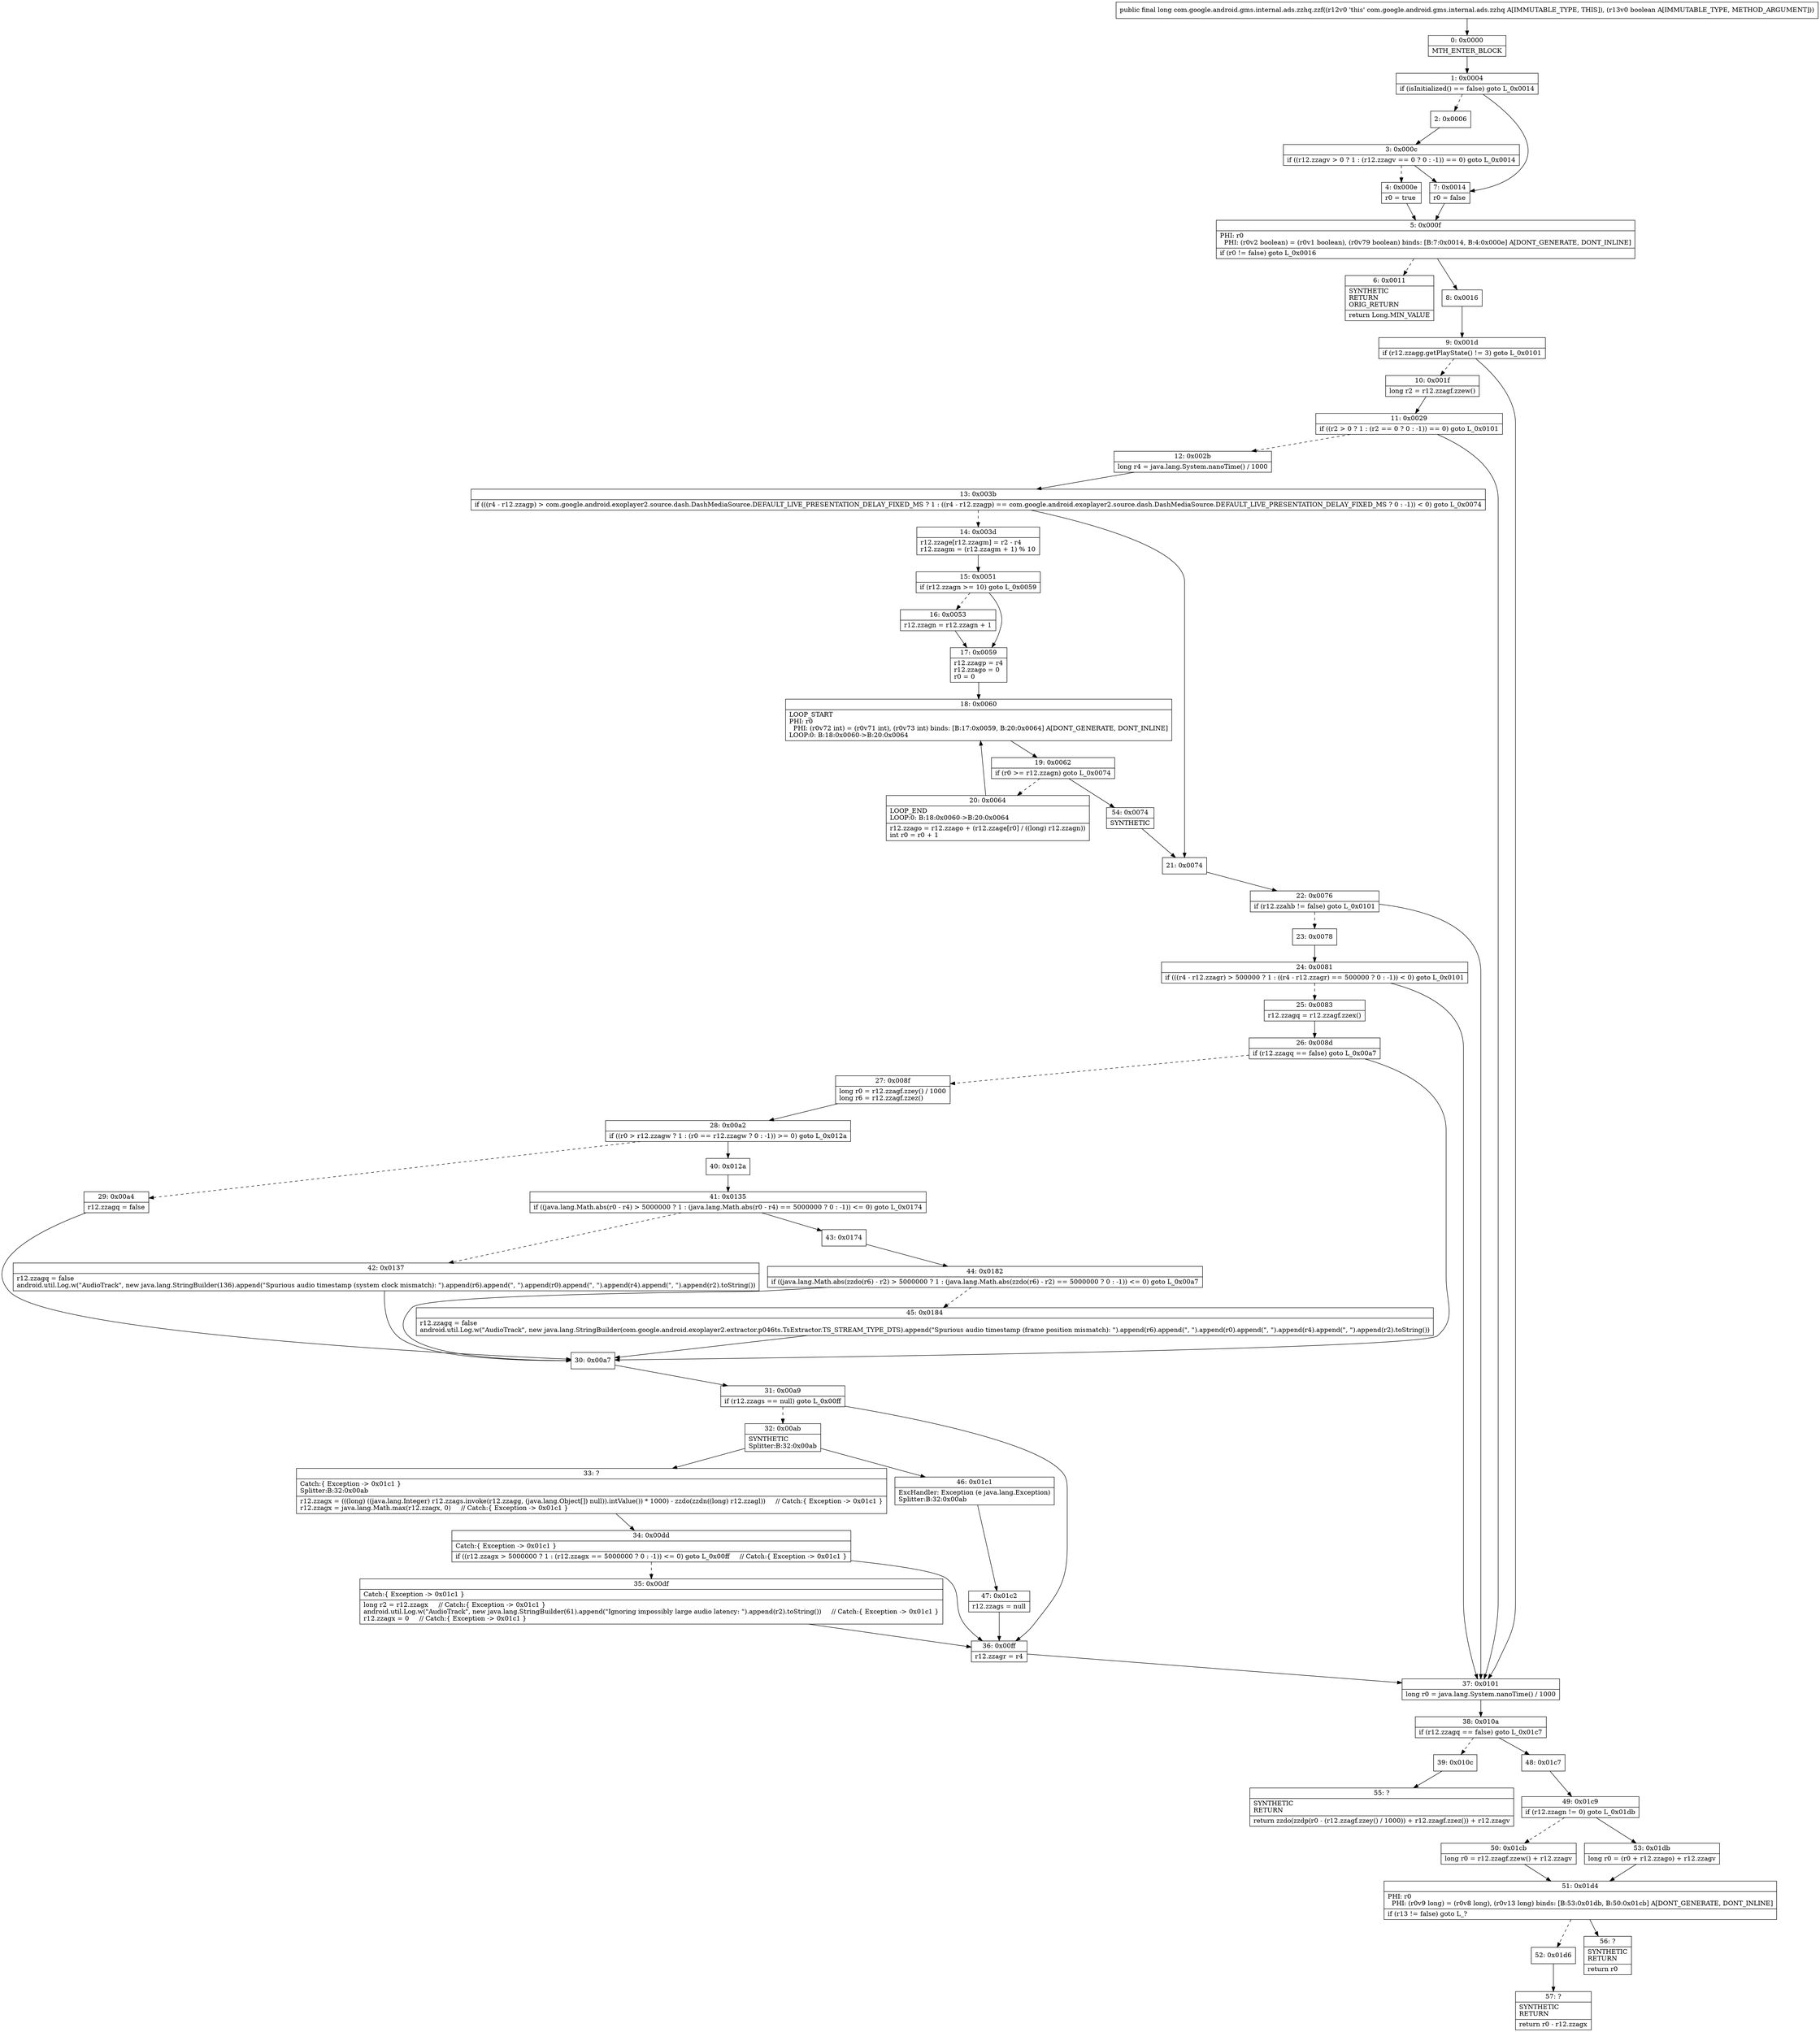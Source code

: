 digraph "CFG forcom.google.android.gms.internal.ads.zzhq.zzf(Z)J" {
Node_0 [shape=record,label="{0\:\ 0x0000|MTH_ENTER_BLOCK\l}"];
Node_1 [shape=record,label="{1\:\ 0x0004|if (isInitialized() == false) goto L_0x0014\l}"];
Node_2 [shape=record,label="{2\:\ 0x0006}"];
Node_3 [shape=record,label="{3\:\ 0x000c|if ((r12.zzagv \> 0 ? 1 : (r12.zzagv == 0 ? 0 : \-1)) == 0) goto L_0x0014\l}"];
Node_4 [shape=record,label="{4\:\ 0x000e|r0 = true\l}"];
Node_5 [shape=record,label="{5\:\ 0x000f|PHI: r0 \l  PHI: (r0v2 boolean) = (r0v1 boolean), (r0v79 boolean) binds: [B:7:0x0014, B:4:0x000e] A[DONT_GENERATE, DONT_INLINE]\l|if (r0 != false) goto L_0x0016\l}"];
Node_6 [shape=record,label="{6\:\ 0x0011|SYNTHETIC\lRETURN\lORIG_RETURN\l|return Long.MIN_VALUE\l}"];
Node_7 [shape=record,label="{7\:\ 0x0014|r0 = false\l}"];
Node_8 [shape=record,label="{8\:\ 0x0016}"];
Node_9 [shape=record,label="{9\:\ 0x001d|if (r12.zzagg.getPlayState() != 3) goto L_0x0101\l}"];
Node_10 [shape=record,label="{10\:\ 0x001f|long r2 = r12.zzagf.zzew()\l}"];
Node_11 [shape=record,label="{11\:\ 0x0029|if ((r2 \> 0 ? 1 : (r2 == 0 ? 0 : \-1)) == 0) goto L_0x0101\l}"];
Node_12 [shape=record,label="{12\:\ 0x002b|long r4 = java.lang.System.nanoTime() \/ 1000\l}"];
Node_13 [shape=record,label="{13\:\ 0x003b|if (((r4 \- r12.zzagp) \> com.google.android.exoplayer2.source.dash.DashMediaSource.DEFAULT_LIVE_PRESENTATION_DELAY_FIXED_MS ? 1 : ((r4 \- r12.zzagp) == com.google.android.exoplayer2.source.dash.DashMediaSource.DEFAULT_LIVE_PRESENTATION_DELAY_FIXED_MS ? 0 : \-1)) \< 0) goto L_0x0074\l}"];
Node_14 [shape=record,label="{14\:\ 0x003d|r12.zzage[r12.zzagm] = r2 \- r4\lr12.zzagm = (r12.zzagm + 1) % 10\l}"];
Node_15 [shape=record,label="{15\:\ 0x0051|if (r12.zzagn \>= 10) goto L_0x0059\l}"];
Node_16 [shape=record,label="{16\:\ 0x0053|r12.zzagn = r12.zzagn + 1\l}"];
Node_17 [shape=record,label="{17\:\ 0x0059|r12.zzagp = r4\lr12.zzago = 0\lr0 = 0\l}"];
Node_18 [shape=record,label="{18\:\ 0x0060|LOOP_START\lPHI: r0 \l  PHI: (r0v72 int) = (r0v71 int), (r0v73 int) binds: [B:17:0x0059, B:20:0x0064] A[DONT_GENERATE, DONT_INLINE]\lLOOP:0: B:18:0x0060\-\>B:20:0x0064\l}"];
Node_19 [shape=record,label="{19\:\ 0x0062|if (r0 \>= r12.zzagn) goto L_0x0074\l}"];
Node_20 [shape=record,label="{20\:\ 0x0064|LOOP_END\lLOOP:0: B:18:0x0060\-\>B:20:0x0064\l|r12.zzago = r12.zzago + (r12.zzage[r0] \/ ((long) r12.zzagn))\lint r0 = r0 + 1\l}"];
Node_21 [shape=record,label="{21\:\ 0x0074}"];
Node_22 [shape=record,label="{22\:\ 0x0076|if (r12.zzahb != false) goto L_0x0101\l}"];
Node_23 [shape=record,label="{23\:\ 0x0078}"];
Node_24 [shape=record,label="{24\:\ 0x0081|if (((r4 \- r12.zzagr) \> 500000 ? 1 : ((r4 \- r12.zzagr) == 500000 ? 0 : \-1)) \< 0) goto L_0x0101\l}"];
Node_25 [shape=record,label="{25\:\ 0x0083|r12.zzagq = r12.zzagf.zzex()\l}"];
Node_26 [shape=record,label="{26\:\ 0x008d|if (r12.zzagq == false) goto L_0x00a7\l}"];
Node_27 [shape=record,label="{27\:\ 0x008f|long r0 = r12.zzagf.zzey() \/ 1000\llong r6 = r12.zzagf.zzez()\l}"];
Node_28 [shape=record,label="{28\:\ 0x00a2|if ((r0 \> r12.zzagw ? 1 : (r0 == r12.zzagw ? 0 : \-1)) \>= 0) goto L_0x012a\l}"];
Node_29 [shape=record,label="{29\:\ 0x00a4|r12.zzagq = false\l}"];
Node_30 [shape=record,label="{30\:\ 0x00a7}"];
Node_31 [shape=record,label="{31\:\ 0x00a9|if (r12.zzags == null) goto L_0x00ff\l}"];
Node_32 [shape=record,label="{32\:\ 0x00ab|SYNTHETIC\lSplitter:B:32:0x00ab\l}"];
Node_33 [shape=record,label="{33\:\ ?|Catch:\{ Exception \-\> 0x01c1 \}\lSplitter:B:32:0x00ab\l|r12.zzagx = (((long) ((java.lang.Integer) r12.zzags.invoke(r12.zzagg, (java.lang.Object[]) null)).intValue()) * 1000) \- zzdo(zzdn((long) r12.zzagl))     \/\/ Catch:\{ Exception \-\> 0x01c1 \}\lr12.zzagx = java.lang.Math.max(r12.zzagx, 0)     \/\/ Catch:\{ Exception \-\> 0x01c1 \}\l}"];
Node_34 [shape=record,label="{34\:\ 0x00dd|Catch:\{ Exception \-\> 0x01c1 \}\l|if ((r12.zzagx \> 5000000 ? 1 : (r12.zzagx == 5000000 ? 0 : \-1)) \<= 0) goto L_0x00ff     \/\/ Catch:\{ Exception \-\> 0x01c1 \}\l}"];
Node_35 [shape=record,label="{35\:\ 0x00df|Catch:\{ Exception \-\> 0x01c1 \}\l|long r2 = r12.zzagx     \/\/ Catch:\{ Exception \-\> 0x01c1 \}\landroid.util.Log.w(\"AudioTrack\", new java.lang.StringBuilder(61).append(\"Ignoring impossibly large audio latency: \").append(r2).toString())     \/\/ Catch:\{ Exception \-\> 0x01c1 \}\lr12.zzagx = 0     \/\/ Catch:\{ Exception \-\> 0x01c1 \}\l}"];
Node_36 [shape=record,label="{36\:\ 0x00ff|r12.zzagr = r4\l}"];
Node_37 [shape=record,label="{37\:\ 0x0101|long r0 = java.lang.System.nanoTime() \/ 1000\l}"];
Node_38 [shape=record,label="{38\:\ 0x010a|if (r12.zzagq == false) goto L_0x01c7\l}"];
Node_39 [shape=record,label="{39\:\ 0x010c}"];
Node_40 [shape=record,label="{40\:\ 0x012a}"];
Node_41 [shape=record,label="{41\:\ 0x0135|if ((java.lang.Math.abs(r0 \- r4) \> 5000000 ? 1 : (java.lang.Math.abs(r0 \- r4) == 5000000 ? 0 : \-1)) \<= 0) goto L_0x0174\l}"];
Node_42 [shape=record,label="{42\:\ 0x0137|r12.zzagq = false\landroid.util.Log.w(\"AudioTrack\", new java.lang.StringBuilder(136).append(\"Spurious audio timestamp (system clock mismatch): \").append(r6).append(\", \").append(r0).append(\", \").append(r4).append(\", \").append(r2).toString())\l}"];
Node_43 [shape=record,label="{43\:\ 0x0174}"];
Node_44 [shape=record,label="{44\:\ 0x0182|if ((java.lang.Math.abs(zzdo(r6) \- r2) \> 5000000 ? 1 : (java.lang.Math.abs(zzdo(r6) \- r2) == 5000000 ? 0 : \-1)) \<= 0) goto L_0x00a7\l}"];
Node_45 [shape=record,label="{45\:\ 0x0184|r12.zzagq = false\landroid.util.Log.w(\"AudioTrack\", new java.lang.StringBuilder(com.google.android.exoplayer2.extractor.p046ts.TsExtractor.TS_STREAM_TYPE_DTS).append(\"Spurious audio timestamp (frame position mismatch): \").append(r6).append(\", \").append(r0).append(\", \").append(r4).append(\", \").append(r2).toString())\l}"];
Node_46 [shape=record,label="{46\:\ 0x01c1|ExcHandler: Exception (e java.lang.Exception)\lSplitter:B:32:0x00ab\l}"];
Node_47 [shape=record,label="{47\:\ 0x01c2|r12.zzags = null\l}"];
Node_48 [shape=record,label="{48\:\ 0x01c7}"];
Node_49 [shape=record,label="{49\:\ 0x01c9|if (r12.zzagn != 0) goto L_0x01db\l}"];
Node_50 [shape=record,label="{50\:\ 0x01cb|long r0 = r12.zzagf.zzew() + r12.zzagv\l}"];
Node_51 [shape=record,label="{51\:\ 0x01d4|PHI: r0 \l  PHI: (r0v9 long) = (r0v8 long), (r0v13 long) binds: [B:53:0x01db, B:50:0x01cb] A[DONT_GENERATE, DONT_INLINE]\l|if (r13 != false) goto L_?\l}"];
Node_52 [shape=record,label="{52\:\ 0x01d6}"];
Node_53 [shape=record,label="{53\:\ 0x01db|long r0 = (r0 + r12.zzago) + r12.zzagv\l}"];
Node_54 [shape=record,label="{54\:\ 0x0074|SYNTHETIC\l}"];
Node_55 [shape=record,label="{55\:\ ?|SYNTHETIC\lRETURN\l|return zzdo(zzdp(r0 \- (r12.zzagf.zzey() \/ 1000)) + r12.zzagf.zzez()) + r12.zzagv\l}"];
Node_56 [shape=record,label="{56\:\ ?|SYNTHETIC\lRETURN\l|return r0\l}"];
Node_57 [shape=record,label="{57\:\ ?|SYNTHETIC\lRETURN\l|return r0 \- r12.zzagx\l}"];
MethodNode[shape=record,label="{public final long com.google.android.gms.internal.ads.zzhq.zzf((r12v0 'this' com.google.android.gms.internal.ads.zzhq A[IMMUTABLE_TYPE, THIS]), (r13v0 boolean A[IMMUTABLE_TYPE, METHOD_ARGUMENT])) }"];
MethodNode -> Node_0;
Node_0 -> Node_1;
Node_1 -> Node_2[style=dashed];
Node_1 -> Node_7;
Node_2 -> Node_3;
Node_3 -> Node_4[style=dashed];
Node_3 -> Node_7;
Node_4 -> Node_5;
Node_5 -> Node_6[style=dashed];
Node_5 -> Node_8;
Node_7 -> Node_5;
Node_8 -> Node_9;
Node_9 -> Node_10[style=dashed];
Node_9 -> Node_37;
Node_10 -> Node_11;
Node_11 -> Node_12[style=dashed];
Node_11 -> Node_37;
Node_12 -> Node_13;
Node_13 -> Node_14[style=dashed];
Node_13 -> Node_21;
Node_14 -> Node_15;
Node_15 -> Node_16[style=dashed];
Node_15 -> Node_17;
Node_16 -> Node_17;
Node_17 -> Node_18;
Node_18 -> Node_19;
Node_19 -> Node_20[style=dashed];
Node_19 -> Node_54;
Node_20 -> Node_18;
Node_21 -> Node_22;
Node_22 -> Node_23[style=dashed];
Node_22 -> Node_37;
Node_23 -> Node_24;
Node_24 -> Node_25[style=dashed];
Node_24 -> Node_37;
Node_25 -> Node_26;
Node_26 -> Node_27[style=dashed];
Node_26 -> Node_30;
Node_27 -> Node_28;
Node_28 -> Node_29[style=dashed];
Node_28 -> Node_40;
Node_29 -> Node_30;
Node_30 -> Node_31;
Node_31 -> Node_32[style=dashed];
Node_31 -> Node_36;
Node_32 -> Node_33;
Node_32 -> Node_46;
Node_33 -> Node_34;
Node_34 -> Node_35[style=dashed];
Node_34 -> Node_36;
Node_35 -> Node_36;
Node_36 -> Node_37;
Node_37 -> Node_38;
Node_38 -> Node_39[style=dashed];
Node_38 -> Node_48;
Node_39 -> Node_55;
Node_40 -> Node_41;
Node_41 -> Node_42[style=dashed];
Node_41 -> Node_43;
Node_42 -> Node_30;
Node_43 -> Node_44;
Node_44 -> Node_30;
Node_44 -> Node_45[style=dashed];
Node_45 -> Node_30;
Node_46 -> Node_47;
Node_47 -> Node_36;
Node_48 -> Node_49;
Node_49 -> Node_50[style=dashed];
Node_49 -> Node_53;
Node_50 -> Node_51;
Node_51 -> Node_52[style=dashed];
Node_51 -> Node_56;
Node_52 -> Node_57;
Node_53 -> Node_51;
Node_54 -> Node_21;
}

